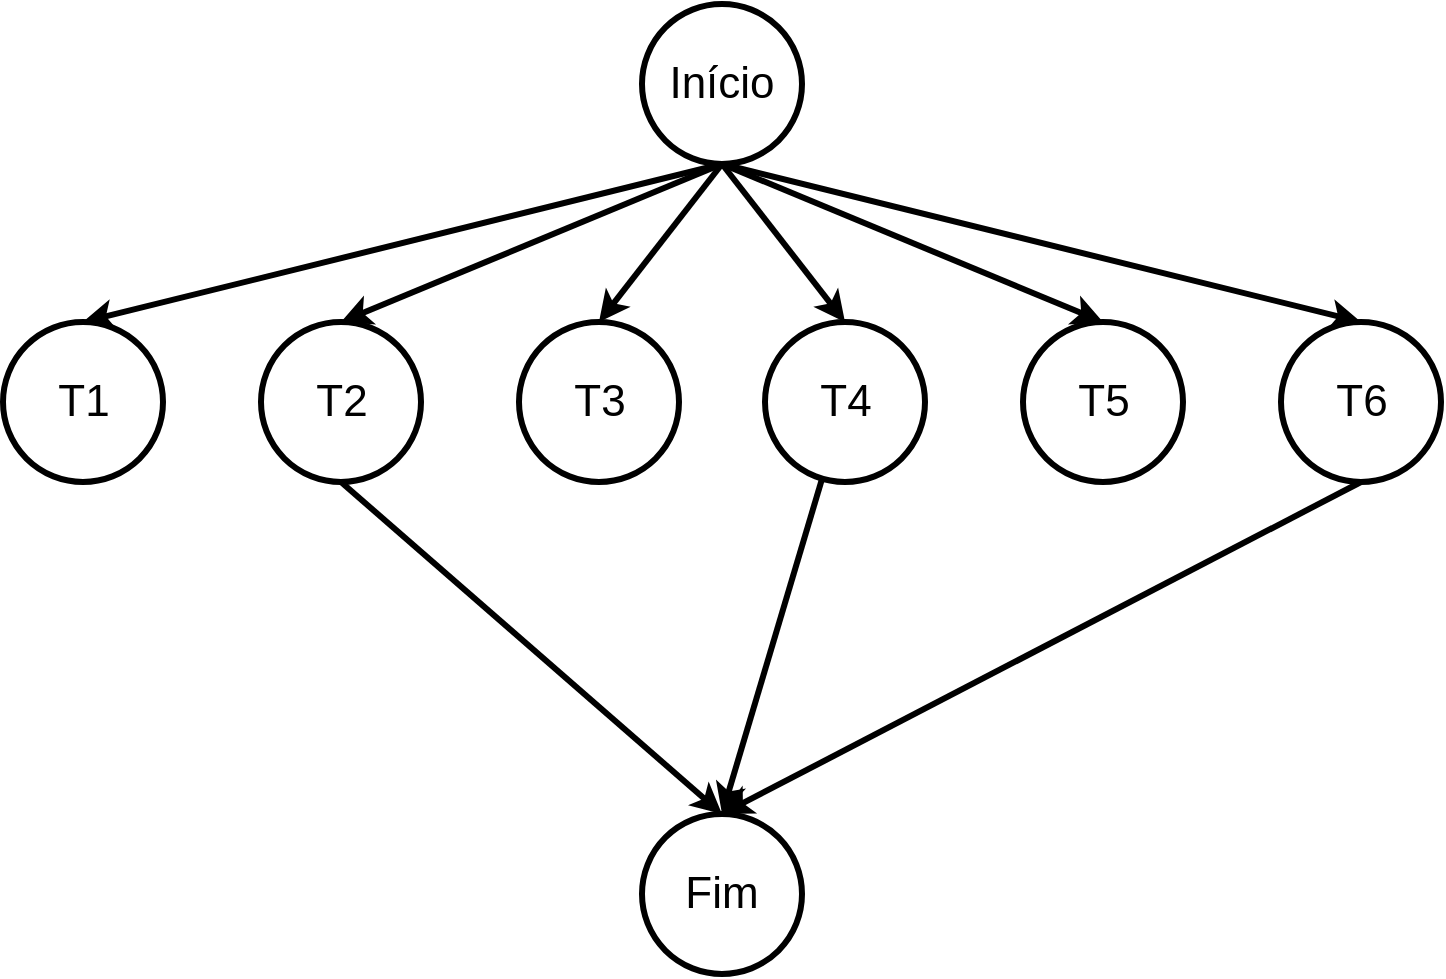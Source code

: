 <mxfile version="28.2.5">
  <diagram name="Page-1" id="suuexSSgnGuTv5H7utfE">
    <mxGraphModel dx="1736" dy="1181" grid="0" gridSize="10" guides="1" tooltips="1" connect="1" arrows="1" fold="1" page="0" pageScale="1" pageWidth="850" pageHeight="1100" math="0" shadow="0">
      <root>
        <mxCell id="0" />
        <mxCell id="1" parent="0" />
        <mxCell id="VGy0ibJ3Ez5lEhXvUC-4-1" value="Início" style="ellipse;whiteSpace=wrap;html=1;aspect=fixed;fontSize=22;strokeWidth=3;" parent="1" vertex="1">
          <mxGeometry x="65" y="-134" width="80" height="80" as="geometry" />
        </mxCell>
        <mxCell id="VGy0ibJ3Ez5lEhXvUC-4-2" value="Fim" style="ellipse;whiteSpace=wrap;html=1;aspect=fixed;fontSize=22;strokeWidth=3;" parent="1" vertex="1">
          <mxGeometry x="65" y="271" width="80" height="80" as="geometry" />
        </mxCell>
        <mxCell id="VGy0ibJ3Ez5lEhXvUC-4-3" value="T1" style="ellipse;whiteSpace=wrap;html=1;aspect=fixed;fontSize=22;strokeWidth=3;" parent="1" vertex="1">
          <mxGeometry x="-254.5" y="25" width="80" height="80" as="geometry" />
        </mxCell>
        <mxCell id="VGy0ibJ3Ez5lEhXvUC-4-4" value="T2" style="ellipse;whiteSpace=wrap;html=1;aspect=fixed;fontSize=22;strokeWidth=3;" parent="1" vertex="1">
          <mxGeometry x="-125.5" y="25" width="80" height="80" as="geometry" />
        </mxCell>
        <mxCell id="VGy0ibJ3Ez5lEhXvUC-4-5" value="T3" style="ellipse;whiteSpace=wrap;html=1;aspect=fixed;fontSize=22;strokeWidth=3;" parent="1" vertex="1">
          <mxGeometry x="3.5" y="25" width="80" height="80" as="geometry" />
        </mxCell>
        <mxCell id="VGy0ibJ3Ez5lEhXvUC-4-6" value="T4" style="ellipse;whiteSpace=wrap;html=1;aspect=fixed;fontSize=22;strokeWidth=3;" parent="1" vertex="1">
          <mxGeometry x="126.5" y="25" width="80" height="80" as="geometry" />
        </mxCell>
        <mxCell id="VGy0ibJ3Ez5lEhXvUC-4-7" value="T5" style="ellipse;whiteSpace=wrap;html=1;aspect=fixed;fontSize=22;strokeWidth=3;" parent="1" vertex="1">
          <mxGeometry x="255.5" y="25" width="80" height="80" as="geometry" />
        </mxCell>
        <mxCell id="VGy0ibJ3Ez5lEhXvUC-4-8" value="T6" style="ellipse;whiteSpace=wrap;html=1;aspect=fixed;fontSize=22;strokeWidth=3;" parent="1" vertex="1">
          <mxGeometry x="384.5" y="25" width="80" height="80" as="geometry" />
        </mxCell>
        <mxCell id="VGy0ibJ3Ez5lEhXvUC-4-9" value="" style="endArrow=classic;html=1;rounded=0;exitX=0.5;exitY=1;exitDx=0;exitDy=0;entryX=0.5;entryY=0;entryDx=0;entryDy=0;fontSize=22;strokeWidth=3;" parent="1" source="VGy0ibJ3Ez5lEhXvUC-4-1" target="VGy0ibJ3Ez5lEhXvUC-4-3" edge="1">
          <mxGeometry width="50" height="50" relative="1" as="geometry">
            <mxPoint x="133" y="234" as="sourcePoint" />
            <mxPoint x="183" y="184" as="targetPoint" />
          </mxGeometry>
        </mxCell>
        <mxCell id="VGy0ibJ3Ez5lEhXvUC-4-10" value="" style="endArrow=classic;html=1;rounded=0;exitX=0.5;exitY=1;exitDx=0;exitDy=0;entryX=0.5;entryY=0;entryDx=0;entryDy=0;fontSize=22;strokeWidth=3;" parent="1" source="VGy0ibJ3Ez5lEhXvUC-4-1" target="VGy0ibJ3Ez5lEhXvUC-4-4" edge="1">
          <mxGeometry width="50" height="50" relative="1" as="geometry">
            <mxPoint x="133" y="234" as="sourcePoint" />
            <mxPoint x="183" y="184" as="targetPoint" />
          </mxGeometry>
        </mxCell>
        <mxCell id="VGy0ibJ3Ez5lEhXvUC-4-11" value="" style="endArrow=classic;html=1;rounded=0;exitX=0.5;exitY=1;exitDx=0;exitDy=0;entryX=0.5;entryY=0;entryDx=0;entryDy=0;fontSize=22;strokeWidth=3;" parent="1" source="VGy0ibJ3Ez5lEhXvUC-4-1" target="VGy0ibJ3Ez5lEhXvUC-4-5" edge="1">
          <mxGeometry width="50" height="50" relative="1" as="geometry">
            <mxPoint x="133" y="234" as="sourcePoint" />
            <mxPoint x="183" y="184" as="targetPoint" />
          </mxGeometry>
        </mxCell>
        <mxCell id="VGy0ibJ3Ez5lEhXvUC-4-12" value="" style="endArrow=classic;html=1;rounded=0;exitX=0.5;exitY=1;exitDx=0;exitDy=0;entryX=0.5;entryY=0;entryDx=0;entryDy=0;fontSize=22;strokeWidth=3;" parent="1" source="VGy0ibJ3Ez5lEhXvUC-4-1" target="VGy0ibJ3Ez5lEhXvUC-4-6" edge="1">
          <mxGeometry width="50" height="50" relative="1" as="geometry">
            <mxPoint x="133" y="234" as="sourcePoint" />
            <mxPoint x="183" y="184" as="targetPoint" />
          </mxGeometry>
        </mxCell>
        <mxCell id="VGy0ibJ3Ez5lEhXvUC-4-13" value="" style="endArrow=classic;html=1;rounded=0;exitX=0.5;exitY=1;exitDx=0;exitDy=0;entryX=0.5;entryY=0;entryDx=0;entryDy=0;fontSize=22;strokeWidth=3;" parent="1" source="VGy0ibJ3Ez5lEhXvUC-4-1" target="VGy0ibJ3Ez5lEhXvUC-4-7" edge="1">
          <mxGeometry width="50" height="50" relative="1" as="geometry">
            <mxPoint x="133" y="234" as="sourcePoint" />
            <mxPoint x="183" y="184" as="targetPoint" />
          </mxGeometry>
        </mxCell>
        <mxCell id="VGy0ibJ3Ez5lEhXvUC-4-14" value="" style="endArrow=classic;html=1;rounded=0;exitX=0.5;exitY=1;exitDx=0;exitDy=0;entryX=0.5;entryY=0;entryDx=0;entryDy=0;fontSize=22;strokeWidth=3;" parent="1" source="VGy0ibJ3Ez5lEhXvUC-4-1" target="VGy0ibJ3Ez5lEhXvUC-4-8" edge="1">
          <mxGeometry width="50" height="50" relative="1" as="geometry">
            <mxPoint x="133" y="234" as="sourcePoint" />
            <mxPoint x="183" y="184" as="targetPoint" />
          </mxGeometry>
        </mxCell>
        <mxCell id="VGy0ibJ3Ez5lEhXvUC-4-16" value="" style="endArrow=classic;html=1;rounded=0;exitX=0.5;exitY=1;exitDx=0;exitDy=0;entryX=0.5;entryY=0;entryDx=0;entryDy=0;fontSize=22;strokeWidth=3;" parent="1" source="VGy0ibJ3Ez5lEhXvUC-4-4" target="VGy0ibJ3Ez5lEhXvUC-4-2" edge="1">
          <mxGeometry width="50" height="50" relative="1" as="geometry">
            <mxPoint x="133" y="234" as="sourcePoint" />
            <mxPoint x="183" y="184" as="targetPoint" />
          </mxGeometry>
        </mxCell>
        <mxCell id="VGy0ibJ3Ez5lEhXvUC-4-18" value="" style="endArrow=classic;html=1;rounded=0;entryX=0.5;entryY=0;entryDx=0;entryDy=0;fontSize=22;strokeWidth=3;" parent="1" source="VGy0ibJ3Ez5lEhXvUC-4-6" target="VGy0ibJ3Ez5lEhXvUC-4-2" edge="1">
          <mxGeometry width="50" height="50" relative="1" as="geometry">
            <mxPoint x="133" y="234" as="sourcePoint" />
            <mxPoint x="183" y="184" as="targetPoint" />
          </mxGeometry>
        </mxCell>
        <mxCell id="VGy0ibJ3Ez5lEhXvUC-4-19" value="" style="endArrow=classic;html=1;rounded=0;exitX=0.5;exitY=1;exitDx=0;exitDy=0;entryX=0.5;entryY=0;entryDx=0;entryDy=0;fontSize=22;strokeWidth=3;" parent="1" source="VGy0ibJ3Ez5lEhXvUC-4-8" target="VGy0ibJ3Ez5lEhXvUC-4-2" edge="1">
          <mxGeometry width="50" height="50" relative="1" as="geometry">
            <mxPoint x="133" y="234" as="sourcePoint" />
            <mxPoint x="183" y="184" as="targetPoint" />
          </mxGeometry>
        </mxCell>
      </root>
    </mxGraphModel>
  </diagram>
</mxfile>
